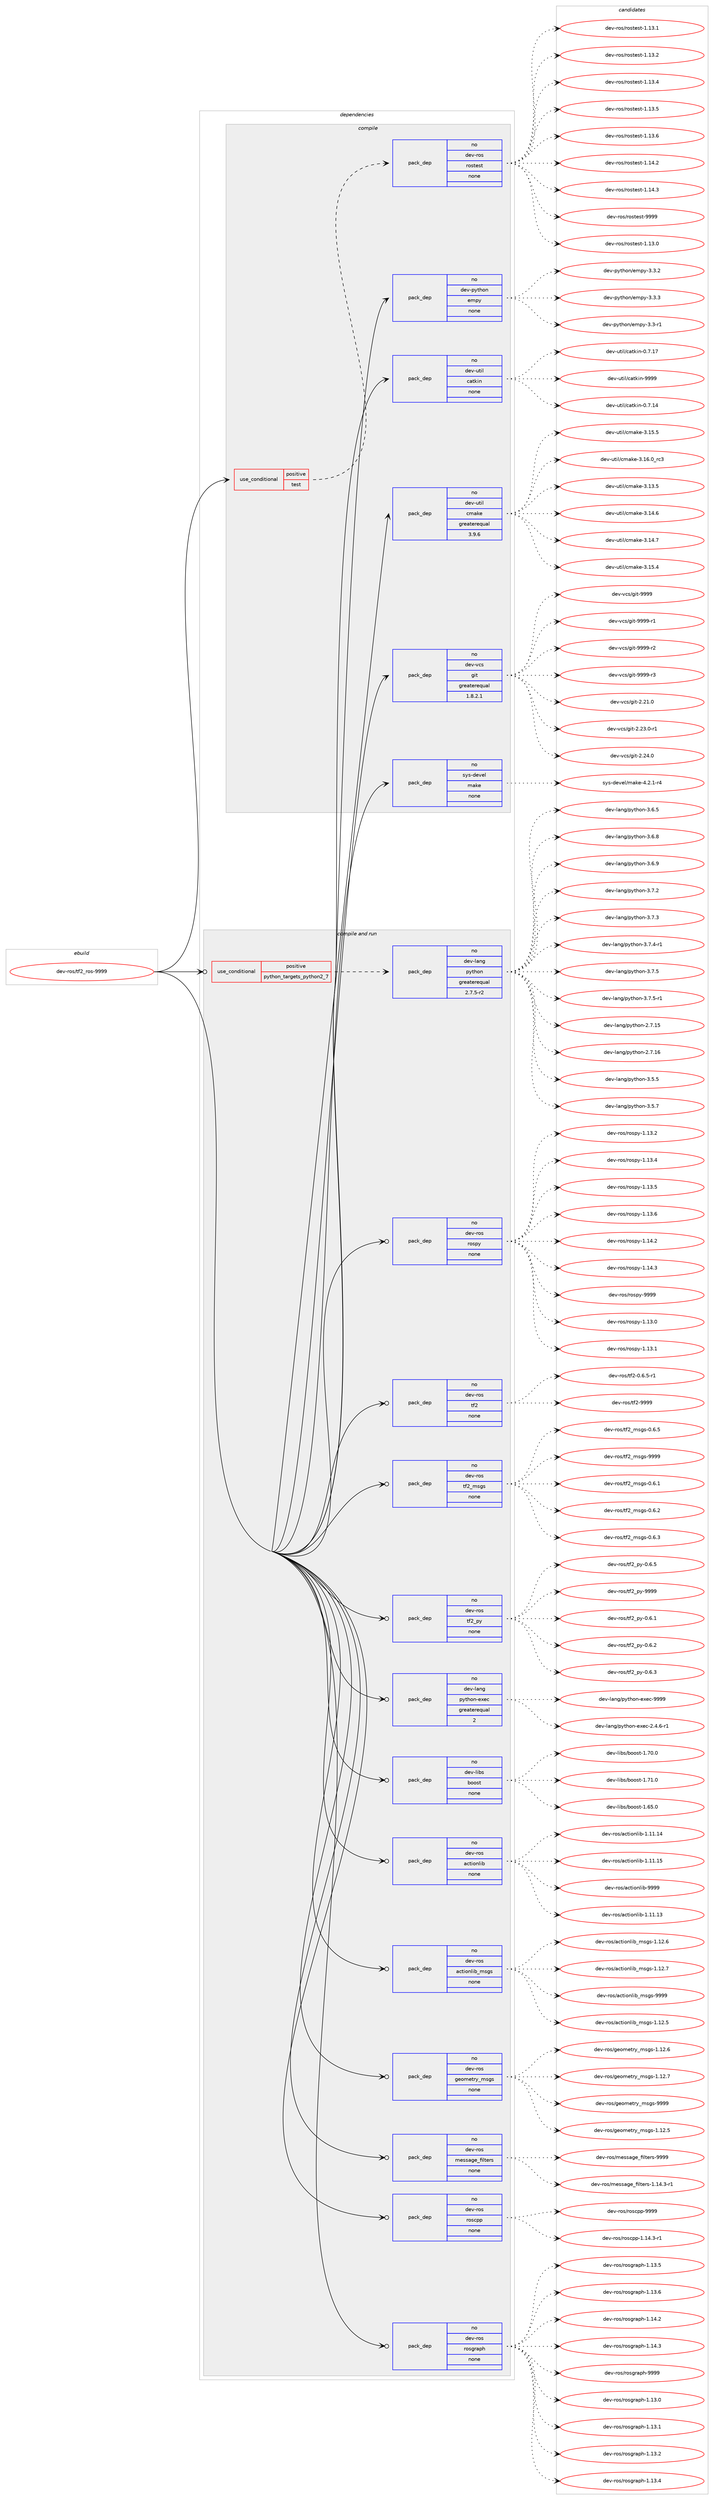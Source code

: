 digraph prolog {

# *************
# Graph options
# *************

newrank=true;
concentrate=true;
compound=true;
graph [rankdir=LR,fontname=Helvetica,fontsize=10,ranksep=1.5];#, ranksep=2.5, nodesep=0.2];
edge  [arrowhead=vee];
node  [fontname=Helvetica,fontsize=10];

# **********
# The ebuild
# **********

subgraph cluster_leftcol {
color=gray;
rank=same;
label=<<i>ebuild</i>>;
id [label="dev-ros/tf2_ros-9999", color=red, width=4, href="../dev-ros/tf2_ros-9999.svg"];
}

# ****************
# The dependencies
# ****************

subgraph cluster_midcol {
color=gray;
label=<<i>dependencies</i>>;
subgraph cluster_compile {
fillcolor="#eeeeee";
style=filled;
label=<<i>compile</i>>;
subgraph cond156284 {
dependency671403 [label=<<TABLE BORDER="0" CELLBORDER="1" CELLSPACING="0" CELLPADDING="4"><TR><TD ROWSPAN="3" CELLPADDING="10">use_conditional</TD></TR><TR><TD>positive</TD></TR><TR><TD>test</TD></TR></TABLE>>, shape=none, color=red];
subgraph pack503213 {
dependency671404 [label=<<TABLE BORDER="0" CELLBORDER="1" CELLSPACING="0" CELLPADDING="4" WIDTH="220"><TR><TD ROWSPAN="6" CELLPADDING="30">pack_dep</TD></TR><TR><TD WIDTH="110">no</TD></TR><TR><TD>dev-ros</TD></TR><TR><TD>rostest</TD></TR><TR><TD>none</TD></TR><TR><TD></TD></TR></TABLE>>, shape=none, color=blue];
}
dependency671403:e -> dependency671404:w [weight=20,style="dashed",arrowhead="vee"];
}
id:e -> dependency671403:w [weight=20,style="solid",arrowhead="vee"];
subgraph pack503214 {
dependency671405 [label=<<TABLE BORDER="0" CELLBORDER="1" CELLSPACING="0" CELLPADDING="4" WIDTH="220"><TR><TD ROWSPAN="6" CELLPADDING="30">pack_dep</TD></TR><TR><TD WIDTH="110">no</TD></TR><TR><TD>dev-python</TD></TR><TR><TD>empy</TD></TR><TR><TD>none</TD></TR><TR><TD></TD></TR></TABLE>>, shape=none, color=blue];
}
id:e -> dependency671405:w [weight=20,style="solid",arrowhead="vee"];
subgraph pack503215 {
dependency671406 [label=<<TABLE BORDER="0" CELLBORDER="1" CELLSPACING="0" CELLPADDING="4" WIDTH="220"><TR><TD ROWSPAN="6" CELLPADDING="30">pack_dep</TD></TR><TR><TD WIDTH="110">no</TD></TR><TR><TD>dev-util</TD></TR><TR><TD>catkin</TD></TR><TR><TD>none</TD></TR><TR><TD></TD></TR></TABLE>>, shape=none, color=blue];
}
id:e -> dependency671406:w [weight=20,style="solid",arrowhead="vee"];
subgraph pack503216 {
dependency671407 [label=<<TABLE BORDER="0" CELLBORDER="1" CELLSPACING="0" CELLPADDING="4" WIDTH="220"><TR><TD ROWSPAN="6" CELLPADDING="30">pack_dep</TD></TR><TR><TD WIDTH="110">no</TD></TR><TR><TD>dev-util</TD></TR><TR><TD>cmake</TD></TR><TR><TD>greaterequal</TD></TR><TR><TD>3.9.6</TD></TR></TABLE>>, shape=none, color=blue];
}
id:e -> dependency671407:w [weight=20,style="solid",arrowhead="vee"];
subgraph pack503217 {
dependency671408 [label=<<TABLE BORDER="0" CELLBORDER="1" CELLSPACING="0" CELLPADDING="4" WIDTH="220"><TR><TD ROWSPAN="6" CELLPADDING="30">pack_dep</TD></TR><TR><TD WIDTH="110">no</TD></TR><TR><TD>dev-vcs</TD></TR><TR><TD>git</TD></TR><TR><TD>greaterequal</TD></TR><TR><TD>1.8.2.1</TD></TR></TABLE>>, shape=none, color=blue];
}
id:e -> dependency671408:w [weight=20,style="solid",arrowhead="vee"];
subgraph pack503218 {
dependency671409 [label=<<TABLE BORDER="0" CELLBORDER="1" CELLSPACING="0" CELLPADDING="4" WIDTH="220"><TR><TD ROWSPAN="6" CELLPADDING="30">pack_dep</TD></TR><TR><TD WIDTH="110">no</TD></TR><TR><TD>sys-devel</TD></TR><TR><TD>make</TD></TR><TR><TD>none</TD></TR><TR><TD></TD></TR></TABLE>>, shape=none, color=blue];
}
id:e -> dependency671409:w [weight=20,style="solid",arrowhead="vee"];
}
subgraph cluster_compileandrun {
fillcolor="#eeeeee";
style=filled;
label=<<i>compile and run</i>>;
subgraph cond156285 {
dependency671410 [label=<<TABLE BORDER="0" CELLBORDER="1" CELLSPACING="0" CELLPADDING="4"><TR><TD ROWSPAN="3" CELLPADDING="10">use_conditional</TD></TR><TR><TD>positive</TD></TR><TR><TD>python_targets_python2_7</TD></TR></TABLE>>, shape=none, color=red];
subgraph pack503219 {
dependency671411 [label=<<TABLE BORDER="0" CELLBORDER="1" CELLSPACING="0" CELLPADDING="4" WIDTH="220"><TR><TD ROWSPAN="6" CELLPADDING="30">pack_dep</TD></TR><TR><TD WIDTH="110">no</TD></TR><TR><TD>dev-lang</TD></TR><TR><TD>python</TD></TR><TR><TD>greaterequal</TD></TR><TR><TD>2.7.5-r2</TD></TR></TABLE>>, shape=none, color=blue];
}
dependency671410:e -> dependency671411:w [weight=20,style="dashed",arrowhead="vee"];
}
id:e -> dependency671410:w [weight=20,style="solid",arrowhead="odotvee"];
subgraph pack503220 {
dependency671412 [label=<<TABLE BORDER="0" CELLBORDER="1" CELLSPACING="0" CELLPADDING="4" WIDTH="220"><TR><TD ROWSPAN="6" CELLPADDING="30">pack_dep</TD></TR><TR><TD WIDTH="110">no</TD></TR><TR><TD>dev-lang</TD></TR><TR><TD>python-exec</TD></TR><TR><TD>greaterequal</TD></TR><TR><TD>2</TD></TR></TABLE>>, shape=none, color=blue];
}
id:e -> dependency671412:w [weight=20,style="solid",arrowhead="odotvee"];
subgraph pack503221 {
dependency671413 [label=<<TABLE BORDER="0" CELLBORDER="1" CELLSPACING="0" CELLPADDING="4" WIDTH="220"><TR><TD ROWSPAN="6" CELLPADDING="30">pack_dep</TD></TR><TR><TD WIDTH="110">no</TD></TR><TR><TD>dev-libs</TD></TR><TR><TD>boost</TD></TR><TR><TD>none</TD></TR><TR><TD></TD></TR></TABLE>>, shape=none, color=blue];
}
id:e -> dependency671413:w [weight=20,style="solid",arrowhead="odotvee"];
subgraph pack503222 {
dependency671414 [label=<<TABLE BORDER="0" CELLBORDER="1" CELLSPACING="0" CELLPADDING="4" WIDTH="220"><TR><TD ROWSPAN="6" CELLPADDING="30">pack_dep</TD></TR><TR><TD WIDTH="110">no</TD></TR><TR><TD>dev-ros</TD></TR><TR><TD>actionlib</TD></TR><TR><TD>none</TD></TR><TR><TD></TD></TR></TABLE>>, shape=none, color=blue];
}
id:e -> dependency671414:w [weight=20,style="solid",arrowhead="odotvee"];
subgraph pack503223 {
dependency671415 [label=<<TABLE BORDER="0" CELLBORDER="1" CELLSPACING="0" CELLPADDING="4" WIDTH="220"><TR><TD ROWSPAN="6" CELLPADDING="30">pack_dep</TD></TR><TR><TD WIDTH="110">no</TD></TR><TR><TD>dev-ros</TD></TR><TR><TD>actionlib_msgs</TD></TR><TR><TD>none</TD></TR><TR><TD></TD></TR></TABLE>>, shape=none, color=blue];
}
id:e -> dependency671415:w [weight=20,style="solid",arrowhead="odotvee"];
subgraph pack503224 {
dependency671416 [label=<<TABLE BORDER="0" CELLBORDER="1" CELLSPACING="0" CELLPADDING="4" WIDTH="220"><TR><TD ROWSPAN="6" CELLPADDING="30">pack_dep</TD></TR><TR><TD WIDTH="110">no</TD></TR><TR><TD>dev-ros</TD></TR><TR><TD>geometry_msgs</TD></TR><TR><TD>none</TD></TR><TR><TD></TD></TR></TABLE>>, shape=none, color=blue];
}
id:e -> dependency671416:w [weight=20,style="solid",arrowhead="odotvee"];
subgraph pack503225 {
dependency671417 [label=<<TABLE BORDER="0" CELLBORDER="1" CELLSPACING="0" CELLPADDING="4" WIDTH="220"><TR><TD ROWSPAN="6" CELLPADDING="30">pack_dep</TD></TR><TR><TD WIDTH="110">no</TD></TR><TR><TD>dev-ros</TD></TR><TR><TD>message_filters</TD></TR><TR><TD>none</TD></TR><TR><TD></TD></TR></TABLE>>, shape=none, color=blue];
}
id:e -> dependency671417:w [weight=20,style="solid",arrowhead="odotvee"];
subgraph pack503226 {
dependency671418 [label=<<TABLE BORDER="0" CELLBORDER="1" CELLSPACING="0" CELLPADDING="4" WIDTH="220"><TR><TD ROWSPAN="6" CELLPADDING="30">pack_dep</TD></TR><TR><TD WIDTH="110">no</TD></TR><TR><TD>dev-ros</TD></TR><TR><TD>roscpp</TD></TR><TR><TD>none</TD></TR><TR><TD></TD></TR></TABLE>>, shape=none, color=blue];
}
id:e -> dependency671418:w [weight=20,style="solid",arrowhead="odotvee"];
subgraph pack503227 {
dependency671419 [label=<<TABLE BORDER="0" CELLBORDER="1" CELLSPACING="0" CELLPADDING="4" WIDTH="220"><TR><TD ROWSPAN="6" CELLPADDING="30">pack_dep</TD></TR><TR><TD WIDTH="110">no</TD></TR><TR><TD>dev-ros</TD></TR><TR><TD>rosgraph</TD></TR><TR><TD>none</TD></TR><TR><TD></TD></TR></TABLE>>, shape=none, color=blue];
}
id:e -> dependency671419:w [weight=20,style="solid",arrowhead="odotvee"];
subgraph pack503228 {
dependency671420 [label=<<TABLE BORDER="0" CELLBORDER="1" CELLSPACING="0" CELLPADDING="4" WIDTH="220"><TR><TD ROWSPAN="6" CELLPADDING="30">pack_dep</TD></TR><TR><TD WIDTH="110">no</TD></TR><TR><TD>dev-ros</TD></TR><TR><TD>rospy</TD></TR><TR><TD>none</TD></TR><TR><TD></TD></TR></TABLE>>, shape=none, color=blue];
}
id:e -> dependency671420:w [weight=20,style="solid",arrowhead="odotvee"];
subgraph pack503229 {
dependency671421 [label=<<TABLE BORDER="0" CELLBORDER="1" CELLSPACING="0" CELLPADDING="4" WIDTH="220"><TR><TD ROWSPAN="6" CELLPADDING="30">pack_dep</TD></TR><TR><TD WIDTH="110">no</TD></TR><TR><TD>dev-ros</TD></TR><TR><TD>tf2</TD></TR><TR><TD>none</TD></TR><TR><TD></TD></TR></TABLE>>, shape=none, color=blue];
}
id:e -> dependency671421:w [weight=20,style="solid",arrowhead="odotvee"];
subgraph pack503230 {
dependency671422 [label=<<TABLE BORDER="0" CELLBORDER="1" CELLSPACING="0" CELLPADDING="4" WIDTH="220"><TR><TD ROWSPAN="6" CELLPADDING="30">pack_dep</TD></TR><TR><TD WIDTH="110">no</TD></TR><TR><TD>dev-ros</TD></TR><TR><TD>tf2_msgs</TD></TR><TR><TD>none</TD></TR><TR><TD></TD></TR></TABLE>>, shape=none, color=blue];
}
id:e -> dependency671422:w [weight=20,style="solid",arrowhead="odotvee"];
subgraph pack503231 {
dependency671423 [label=<<TABLE BORDER="0" CELLBORDER="1" CELLSPACING="0" CELLPADDING="4" WIDTH="220"><TR><TD ROWSPAN="6" CELLPADDING="30">pack_dep</TD></TR><TR><TD WIDTH="110">no</TD></TR><TR><TD>dev-ros</TD></TR><TR><TD>tf2_py</TD></TR><TR><TD>none</TD></TR><TR><TD></TD></TR></TABLE>>, shape=none, color=blue];
}
id:e -> dependency671423:w [weight=20,style="solid",arrowhead="odotvee"];
}
subgraph cluster_run {
fillcolor="#eeeeee";
style=filled;
label=<<i>run</i>>;
}
}

# **************
# The candidates
# **************

subgraph cluster_choices {
rank=same;
color=gray;
label=<<i>candidates</i>>;

subgraph choice503213 {
color=black;
nodesep=1;
choice100101118451141111154711411111511610111511645494649514648 [label="dev-ros/rostest-1.13.0", color=red, width=4,href="../dev-ros/rostest-1.13.0.svg"];
choice100101118451141111154711411111511610111511645494649514649 [label="dev-ros/rostest-1.13.1", color=red, width=4,href="../dev-ros/rostest-1.13.1.svg"];
choice100101118451141111154711411111511610111511645494649514650 [label="dev-ros/rostest-1.13.2", color=red, width=4,href="../dev-ros/rostest-1.13.2.svg"];
choice100101118451141111154711411111511610111511645494649514652 [label="dev-ros/rostest-1.13.4", color=red, width=4,href="../dev-ros/rostest-1.13.4.svg"];
choice100101118451141111154711411111511610111511645494649514653 [label="dev-ros/rostest-1.13.5", color=red, width=4,href="../dev-ros/rostest-1.13.5.svg"];
choice100101118451141111154711411111511610111511645494649514654 [label="dev-ros/rostest-1.13.6", color=red, width=4,href="../dev-ros/rostest-1.13.6.svg"];
choice100101118451141111154711411111511610111511645494649524650 [label="dev-ros/rostest-1.14.2", color=red, width=4,href="../dev-ros/rostest-1.14.2.svg"];
choice100101118451141111154711411111511610111511645494649524651 [label="dev-ros/rostest-1.14.3", color=red, width=4,href="../dev-ros/rostest-1.14.3.svg"];
choice10010111845114111115471141111151161011151164557575757 [label="dev-ros/rostest-9999", color=red, width=4,href="../dev-ros/rostest-9999.svg"];
dependency671404:e -> choice100101118451141111154711411111511610111511645494649514648:w [style=dotted,weight="100"];
dependency671404:e -> choice100101118451141111154711411111511610111511645494649514649:w [style=dotted,weight="100"];
dependency671404:e -> choice100101118451141111154711411111511610111511645494649514650:w [style=dotted,weight="100"];
dependency671404:e -> choice100101118451141111154711411111511610111511645494649514652:w [style=dotted,weight="100"];
dependency671404:e -> choice100101118451141111154711411111511610111511645494649514653:w [style=dotted,weight="100"];
dependency671404:e -> choice100101118451141111154711411111511610111511645494649514654:w [style=dotted,weight="100"];
dependency671404:e -> choice100101118451141111154711411111511610111511645494649524650:w [style=dotted,weight="100"];
dependency671404:e -> choice100101118451141111154711411111511610111511645494649524651:w [style=dotted,weight="100"];
dependency671404:e -> choice10010111845114111115471141111151161011151164557575757:w [style=dotted,weight="100"];
}
subgraph choice503214 {
color=black;
nodesep=1;
choice1001011184511212111610411111047101109112121455146514511449 [label="dev-python/empy-3.3-r1", color=red, width=4,href="../dev-python/empy-3.3-r1.svg"];
choice1001011184511212111610411111047101109112121455146514650 [label="dev-python/empy-3.3.2", color=red, width=4,href="../dev-python/empy-3.3.2.svg"];
choice1001011184511212111610411111047101109112121455146514651 [label="dev-python/empy-3.3.3", color=red, width=4,href="../dev-python/empy-3.3.3.svg"];
dependency671405:e -> choice1001011184511212111610411111047101109112121455146514511449:w [style=dotted,weight="100"];
dependency671405:e -> choice1001011184511212111610411111047101109112121455146514650:w [style=dotted,weight="100"];
dependency671405:e -> choice1001011184511212111610411111047101109112121455146514651:w [style=dotted,weight="100"];
}
subgraph choice503215 {
color=black;
nodesep=1;
choice1001011184511711610510847999711610710511045484655464952 [label="dev-util/catkin-0.7.14", color=red, width=4,href="../dev-util/catkin-0.7.14.svg"];
choice1001011184511711610510847999711610710511045484655464955 [label="dev-util/catkin-0.7.17", color=red, width=4,href="../dev-util/catkin-0.7.17.svg"];
choice100101118451171161051084799971161071051104557575757 [label="dev-util/catkin-9999", color=red, width=4,href="../dev-util/catkin-9999.svg"];
dependency671406:e -> choice1001011184511711610510847999711610710511045484655464952:w [style=dotted,weight="100"];
dependency671406:e -> choice1001011184511711610510847999711610710511045484655464955:w [style=dotted,weight="100"];
dependency671406:e -> choice100101118451171161051084799971161071051104557575757:w [style=dotted,weight="100"];
}
subgraph choice503216 {
color=black;
nodesep=1;
choice1001011184511711610510847991099710710145514649514653 [label="dev-util/cmake-3.13.5", color=red, width=4,href="../dev-util/cmake-3.13.5.svg"];
choice1001011184511711610510847991099710710145514649524654 [label="dev-util/cmake-3.14.6", color=red, width=4,href="../dev-util/cmake-3.14.6.svg"];
choice1001011184511711610510847991099710710145514649524655 [label="dev-util/cmake-3.14.7", color=red, width=4,href="../dev-util/cmake-3.14.7.svg"];
choice1001011184511711610510847991099710710145514649534652 [label="dev-util/cmake-3.15.4", color=red, width=4,href="../dev-util/cmake-3.15.4.svg"];
choice1001011184511711610510847991099710710145514649534653 [label="dev-util/cmake-3.15.5", color=red, width=4,href="../dev-util/cmake-3.15.5.svg"];
choice1001011184511711610510847991099710710145514649544648951149951 [label="dev-util/cmake-3.16.0_rc3", color=red, width=4,href="../dev-util/cmake-3.16.0_rc3.svg"];
dependency671407:e -> choice1001011184511711610510847991099710710145514649514653:w [style=dotted,weight="100"];
dependency671407:e -> choice1001011184511711610510847991099710710145514649524654:w [style=dotted,weight="100"];
dependency671407:e -> choice1001011184511711610510847991099710710145514649524655:w [style=dotted,weight="100"];
dependency671407:e -> choice1001011184511711610510847991099710710145514649534652:w [style=dotted,weight="100"];
dependency671407:e -> choice1001011184511711610510847991099710710145514649534653:w [style=dotted,weight="100"];
dependency671407:e -> choice1001011184511711610510847991099710710145514649544648951149951:w [style=dotted,weight="100"];
}
subgraph choice503217 {
color=black;
nodesep=1;
choice10010111845118991154710310511645504650494648 [label="dev-vcs/git-2.21.0", color=red, width=4,href="../dev-vcs/git-2.21.0.svg"];
choice100101118451189911547103105116455046505146484511449 [label="dev-vcs/git-2.23.0-r1", color=red, width=4,href="../dev-vcs/git-2.23.0-r1.svg"];
choice10010111845118991154710310511645504650524648 [label="dev-vcs/git-2.24.0", color=red, width=4,href="../dev-vcs/git-2.24.0.svg"];
choice1001011184511899115471031051164557575757 [label="dev-vcs/git-9999", color=red, width=4,href="../dev-vcs/git-9999.svg"];
choice10010111845118991154710310511645575757574511449 [label="dev-vcs/git-9999-r1", color=red, width=4,href="../dev-vcs/git-9999-r1.svg"];
choice10010111845118991154710310511645575757574511450 [label="dev-vcs/git-9999-r2", color=red, width=4,href="../dev-vcs/git-9999-r2.svg"];
choice10010111845118991154710310511645575757574511451 [label="dev-vcs/git-9999-r3", color=red, width=4,href="../dev-vcs/git-9999-r3.svg"];
dependency671408:e -> choice10010111845118991154710310511645504650494648:w [style=dotted,weight="100"];
dependency671408:e -> choice100101118451189911547103105116455046505146484511449:w [style=dotted,weight="100"];
dependency671408:e -> choice10010111845118991154710310511645504650524648:w [style=dotted,weight="100"];
dependency671408:e -> choice1001011184511899115471031051164557575757:w [style=dotted,weight="100"];
dependency671408:e -> choice10010111845118991154710310511645575757574511449:w [style=dotted,weight="100"];
dependency671408:e -> choice10010111845118991154710310511645575757574511450:w [style=dotted,weight="100"];
dependency671408:e -> choice10010111845118991154710310511645575757574511451:w [style=dotted,weight="100"];
}
subgraph choice503218 {
color=black;
nodesep=1;
choice1151211154510010111810110847109971071014552465046494511452 [label="sys-devel/make-4.2.1-r4", color=red, width=4,href="../sys-devel/make-4.2.1-r4.svg"];
dependency671409:e -> choice1151211154510010111810110847109971071014552465046494511452:w [style=dotted,weight="100"];
}
subgraph choice503219 {
color=black;
nodesep=1;
choice10010111845108971101034711212111610411111045504655464953 [label="dev-lang/python-2.7.15", color=red, width=4,href="../dev-lang/python-2.7.15.svg"];
choice10010111845108971101034711212111610411111045504655464954 [label="dev-lang/python-2.7.16", color=red, width=4,href="../dev-lang/python-2.7.16.svg"];
choice100101118451089711010347112121116104111110455146534653 [label="dev-lang/python-3.5.5", color=red, width=4,href="../dev-lang/python-3.5.5.svg"];
choice100101118451089711010347112121116104111110455146534655 [label="dev-lang/python-3.5.7", color=red, width=4,href="../dev-lang/python-3.5.7.svg"];
choice100101118451089711010347112121116104111110455146544653 [label="dev-lang/python-3.6.5", color=red, width=4,href="../dev-lang/python-3.6.5.svg"];
choice100101118451089711010347112121116104111110455146544656 [label="dev-lang/python-3.6.8", color=red, width=4,href="../dev-lang/python-3.6.8.svg"];
choice100101118451089711010347112121116104111110455146544657 [label="dev-lang/python-3.6.9", color=red, width=4,href="../dev-lang/python-3.6.9.svg"];
choice100101118451089711010347112121116104111110455146554650 [label="dev-lang/python-3.7.2", color=red, width=4,href="../dev-lang/python-3.7.2.svg"];
choice100101118451089711010347112121116104111110455146554651 [label="dev-lang/python-3.7.3", color=red, width=4,href="../dev-lang/python-3.7.3.svg"];
choice1001011184510897110103471121211161041111104551465546524511449 [label="dev-lang/python-3.7.4-r1", color=red, width=4,href="../dev-lang/python-3.7.4-r1.svg"];
choice100101118451089711010347112121116104111110455146554653 [label="dev-lang/python-3.7.5", color=red, width=4,href="../dev-lang/python-3.7.5.svg"];
choice1001011184510897110103471121211161041111104551465546534511449 [label="dev-lang/python-3.7.5-r1", color=red, width=4,href="../dev-lang/python-3.7.5-r1.svg"];
dependency671411:e -> choice10010111845108971101034711212111610411111045504655464953:w [style=dotted,weight="100"];
dependency671411:e -> choice10010111845108971101034711212111610411111045504655464954:w [style=dotted,weight="100"];
dependency671411:e -> choice100101118451089711010347112121116104111110455146534653:w [style=dotted,weight="100"];
dependency671411:e -> choice100101118451089711010347112121116104111110455146534655:w [style=dotted,weight="100"];
dependency671411:e -> choice100101118451089711010347112121116104111110455146544653:w [style=dotted,weight="100"];
dependency671411:e -> choice100101118451089711010347112121116104111110455146544656:w [style=dotted,weight="100"];
dependency671411:e -> choice100101118451089711010347112121116104111110455146544657:w [style=dotted,weight="100"];
dependency671411:e -> choice100101118451089711010347112121116104111110455146554650:w [style=dotted,weight="100"];
dependency671411:e -> choice100101118451089711010347112121116104111110455146554651:w [style=dotted,weight="100"];
dependency671411:e -> choice1001011184510897110103471121211161041111104551465546524511449:w [style=dotted,weight="100"];
dependency671411:e -> choice100101118451089711010347112121116104111110455146554653:w [style=dotted,weight="100"];
dependency671411:e -> choice1001011184510897110103471121211161041111104551465546534511449:w [style=dotted,weight="100"];
}
subgraph choice503220 {
color=black;
nodesep=1;
choice10010111845108971101034711212111610411111045101120101994550465246544511449 [label="dev-lang/python-exec-2.4.6-r1", color=red, width=4,href="../dev-lang/python-exec-2.4.6-r1.svg"];
choice10010111845108971101034711212111610411111045101120101994557575757 [label="dev-lang/python-exec-9999", color=red, width=4,href="../dev-lang/python-exec-9999.svg"];
dependency671412:e -> choice10010111845108971101034711212111610411111045101120101994550465246544511449:w [style=dotted,weight="100"];
dependency671412:e -> choice10010111845108971101034711212111610411111045101120101994557575757:w [style=dotted,weight="100"];
}
subgraph choice503221 {
color=black;
nodesep=1;
choice1001011184510810598115479811111111511645494654534648 [label="dev-libs/boost-1.65.0", color=red, width=4,href="../dev-libs/boost-1.65.0.svg"];
choice1001011184510810598115479811111111511645494655484648 [label="dev-libs/boost-1.70.0", color=red, width=4,href="../dev-libs/boost-1.70.0.svg"];
choice1001011184510810598115479811111111511645494655494648 [label="dev-libs/boost-1.71.0", color=red, width=4,href="../dev-libs/boost-1.71.0.svg"];
dependency671413:e -> choice1001011184510810598115479811111111511645494654534648:w [style=dotted,weight="100"];
dependency671413:e -> choice1001011184510810598115479811111111511645494655484648:w [style=dotted,weight="100"];
dependency671413:e -> choice1001011184510810598115479811111111511645494655494648:w [style=dotted,weight="100"];
}
subgraph choice503222 {
color=black;
nodesep=1;
choice10010111845114111115479799116105111110108105984549464949464951 [label="dev-ros/actionlib-1.11.13", color=red, width=4,href="../dev-ros/actionlib-1.11.13.svg"];
choice10010111845114111115479799116105111110108105984549464949464952 [label="dev-ros/actionlib-1.11.14", color=red, width=4,href="../dev-ros/actionlib-1.11.14.svg"];
choice10010111845114111115479799116105111110108105984549464949464953 [label="dev-ros/actionlib-1.11.15", color=red, width=4,href="../dev-ros/actionlib-1.11.15.svg"];
choice10010111845114111115479799116105111110108105984557575757 [label="dev-ros/actionlib-9999", color=red, width=4,href="../dev-ros/actionlib-9999.svg"];
dependency671414:e -> choice10010111845114111115479799116105111110108105984549464949464951:w [style=dotted,weight="100"];
dependency671414:e -> choice10010111845114111115479799116105111110108105984549464949464952:w [style=dotted,weight="100"];
dependency671414:e -> choice10010111845114111115479799116105111110108105984549464949464953:w [style=dotted,weight="100"];
dependency671414:e -> choice10010111845114111115479799116105111110108105984557575757:w [style=dotted,weight="100"];
}
subgraph choice503223 {
color=black;
nodesep=1;
choice10010111845114111115479799116105111110108105989510911510311545494649504653 [label="dev-ros/actionlib_msgs-1.12.5", color=red, width=4,href="../dev-ros/actionlib_msgs-1.12.5.svg"];
choice10010111845114111115479799116105111110108105989510911510311545494649504654 [label="dev-ros/actionlib_msgs-1.12.6", color=red, width=4,href="../dev-ros/actionlib_msgs-1.12.6.svg"];
choice10010111845114111115479799116105111110108105989510911510311545494649504655 [label="dev-ros/actionlib_msgs-1.12.7", color=red, width=4,href="../dev-ros/actionlib_msgs-1.12.7.svg"];
choice1001011184511411111547979911610511111010810598951091151031154557575757 [label="dev-ros/actionlib_msgs-9999", color=red, width=4,href="../dev-ros/actionlib_msgs-9999.svg"];
dependency671415:e -> choice10010111845114111115479799116105111110108105989510911510311545494649504653:w [style=dotted,weight="100"];
dependency671415:e -> choice10010111845114111115479799116105111110108105989510911510311545494649504654:w [style=dotted,weight="100"];
dependency671415:e -> choice10010111845114111115479799116105111110108105989510911510311545494649504655:w [style=dotted,weight="100"];
dependency671415:e -> choice1001011184511411111547979911610511111010810598951091151031154557575757:w [style=dotted,weight="100"];
}
subgraph choice503224 {
color=black;
nodesep=1;
choice10010111845114111115471031011111091011161141219510911510311545494649504653 [label="dev-ros/geometry_msgs-1.12.5", color=red, width=4,href="../dev-ros/geometry_msgs-1.12.5.svg"];
choice10010111845114111115471031011111091011161141219510911510311545494649504654 [label="dev-ros/geometry_msgs-1.12.6", color=red, width=4,href="../dev-ros/geometry_msgs-1.12.6.svg"];
choice10010111845114111115471031011111091011161141219510911510311545494649504655 [label="dev-ros/geometry_msgs-1.12.7", color=red, width=4,href="../dev-ros/geometry_msgs-1.12.7.svg"];
choice1001011184511411111547103101111109101116114121951091151031154557575757 [label="dev-ros/geometry_msgs-9999", color=red, width=4,href="../dev-ros/geometry_msgs-9999.svg"];
dependency671416:e -> choice10010111845114111115471031011111091011161141219510911510311545494649504653:w [style=dotted,weight="100"];
dependency671416:e -> choice10010111845114111115471031011111091011161141219510911510311545494649504654:w [style=dotted,weight="100"];
dependency671416:e -> choice10010111845114111115471031011111091011161141219510911510311545494649504655:w [style=dotted,weight="100"];
dependency671416:e -> choice1001011184511411111547103101111109101116114121951091151031154557575757:w [style=dotted,weight="100"];
}
subgraph choice503225 {
color=black;
nodesep=1;
choice10010111845114111115471091011151159710310195102105108116101114115454946495246514511449 [label="dev-ros/message_filters-1.14.3-r1", color=red, width=4,href="../dev-ros/message_filters-1.14.3-r1.svg"];
choice100101118451141111154710910111511597103101951021051081161011141154557575757 [label="dev-ros/message_filters-9999", color=red, width=4,href="../dev-ros/message_filters-9999.svg"];
dependency671417:e -> choice10010111845114111115471091011151159710310195102105108116101114115454946495246514511449:w [style=dotted,weight="100"];
dependency671417:e -> choice100101118451141111154710910111511597103101951021051081161011141154557575757:w [style=dotted,weight="100"];
}
subgraph choice503226 {
color=black;
nodesep=1;
choice100101118451141111154711411111599112112454946495246514511449 [label="dev-ros/roscpp-1.14.3-r1", color=red, width=4,href="../dev-ros/roscpp-1.14.3-r1.svg"];
choice1001011184511411111547114111115991121124557575757 [label="dev-ros/roscpp-9999", color=red, width=4,href="../dev-ros/roscpp-9999.svg"];
dependency671418:e -> choice100101118451141111154711411111599112112454946495246514511449:w [style=dotted,weight="100"];
dependency671418:e -> choice1001011184511411111547114111115991121124557575757:w [style=dotted,weight="100"];
}
subgraph choice503227 {
color=black;
nodesep=1;
choice10010111845114111115471141111151031149711210445494649514648 [label="dev-ros/rosgraph-1.13.0", color=red, width=4,href="../dev-ros/rosgraph-1.13.0.svg"];
choice10010111845114111115471141111151031149711210445494649514649 [label="dev-ros/rosgraph-1.13.1", color=red, width=4,href="../dev-ros/rosgraph-1.13.1.svg"];
choice10010111845114111115471141111151031149711210445494649514650 [label="dev-ros/rosgraph-1.13.2", color=red, width=4,href="../dev-ros/rosgraph-1.13.2.svg"];
choice10010111845114111115471141111151031149711210445494649514652 [label="dev-ros/rosgraph-1.13.4", color=red, width=4,href="../dev-ros/rosgraph-1.13.4.svg"];
choice10010111845114111115471141111151031149711210445494649514653 [label="dev-ros/rosgraph-1.13.5", color=red, width=4,href="../dev-ros/rosgraph-1.13.5.svg"];
choice10010111845114111115471141111151031149711210445494649514654 [label="dev-ros/rosgraph-1.13.6", color=red, width=4,href="../dev-ros/rosgraph-1.13.6.svg"];
choice10010111845114111115471141111151031149711210445494649524650 [label="dev-ros/rosgraph-1.14.2", color=red, width=4,href="../dev-ros/rosgraph-1.14.2.svg"];
choice10010111845114111115471141111151031149711210445494649524651 [label="dev-ros/rosgraph-1.14.3", color=red, width=4,href="../dev-ros/rosgraph-1.14.3.svg"];
choice1001011184511411111547114111115103114971121044557575757 [label="dev-ros/rosgraph-9999", color=red, width=4,href="../dev-ros/rosgraph-9999.svg"];
dependency671419:e -> choice10010111845114111115471141111151031149711210445494649514648:w [style=dotted,weight="100"];
dependency671419:e -> choice10010111845114111115471141111151031149711210445494649514649:w [style=dotted,weight="100"];
dependency671419:e -> choice10010111845114111115471141111151031149711210445494649514650:w [style=dotted,weight="100"];
dependency671419:e -> choice10010111845114111115471141111151031149711210445494649514652:w [style=dotted,weight="100"];
dependency671419:e -> choice10010111845114111115471141111151031149711210445494649514653:w [style=dotted,weight="100"];
dependency671419:e -> choice10010111845114111115471141111151031149711210445494649514654:w [style=dotted,weight="100"];
dependency671419:e -> choice10010111845114111115471141111151031149711210445494649524650:w [style=dotted,weight="100"];
dependency671419:e -> choice10010111845114111115471141111151031149711210445494649524651:w [style=dotted,weight="100"];
dependency671419:e -> choice1001011184511411111547114111115103114971121044557575757:w [style=dotted,weight="100"];
}
subgraph choice503228 {
color=black;
nodesep=1;
choice100101118451141111154711411111511212145494649514648 [label="dev-ros/rospy-1.13.0", color=red, width=4,href="../dev-ros/rospy-1.13.0.svg"];
choice100101118451141111154711411111511212145494649514649 [label="dev-ros/rospy-1.13.1", color=red, width=4,href="../dev-ros/rospy-1.13.1.svg"];
choice100101118451141111154711411111511212145494649514650 [label="dev-ros/rospy-1.13.2", color=red, width=4,href="../dev-ros/rospy-1.13.2.svg"];
choice100101118451141111154711411111511212145494649514652 [label="dev-ros/rospy-1.13.4", color=red, width=4,href="../dev-ros/rospy-1.13.4.svg"];
choice100101118451141111154711411111511212145494649514653 [label="dev-ros/rospy-1.13.5", color=red, width=4,href="../dev-ros/rospy-1.13.5.svg"];
choice100101118451141111154711411111511212145494649514654 [label="dev-ros/rospy-1.13.6", color=red, width=4,href="../dev-ros/rospy-1.13.6.svg"];
choice100101118451141111154711411111511212145494649524650 [label="dev-ros/rospy-1.14.2", color=red, width=4,href="../dev-ros/rospy-1.14.2.svg"];
choice100101118451141111154711411111511212145494649524651 [label="dev-ros/rospy-1.14.3", color=red, width=4,href="../dev-ros/rospy-1.14.3.svg"];
choice10010111845114111115471141111151121214557575757 [label="dev-ros/rospy-9999", color=red, width=4,href="../dev-ros/rospy-9999.svg"];
dependency671420:e -> choice100101118451141111154711411111511212145494649514648:w [style=dotted,weight="100"];
dependency671420:e -> choice100101118451141111154711411111511212145494649514649:w [style=dotted,weight="100"];
dependency671420:e -> choice100101118451141111154711411111511212145494649514650:w [style=dotted,weight="100"];
dependency671420:e -> choice100101118451141111154711411111511212145494649514652:w [style=dotted,weight="100"];
dependency671420:e -> choice100101118451141111154711411111511212145494649514653:w [style=dotted,weight="100"];
dependency671420:e -> choice100101118451141111154711411111511212145494649514654:w [style=dotted,weight="100"];
dependency671420:e -> choice100101118451141111154711411111511212145494649524650:w [style=dotted,weight="100"];
dependency671420:e -> choice100101118451141111154711411111511212145494649524651:w [style=dotted,weight="100"];
dependency671420:e -> choice10010111845114111115471141111151121214557575757:w [style=dotted,weight="100"];
}
subgraph choice503229 {
color=black;
nodesep=1;
choice1001011184511411111547116102504548465446534511449 [label="dev-ros/tf2-0.6.5-r1", color=red, width=4,href="../dev-ros/tf2-0.6.5-r1.svg"];
choice1001011184511411111547116102504557575757 [label="dev-ros/tf2-9999", color=red, width=4,href="../dev-ros/tf2-9999.svg"];
dependency671421:e -> choice1001011184511411111547116102504548465446534511449:w [style=dotted,weight="100"];
dependency671421:e -> choice1001011184511411111547116102504557575757:w [style=dotted,weight="100"];
}
subgraph choice503230 {
color=black;
nodesep=1;
choice10010111845114111115471161025095109115103115454846544649 [label="dev-ros/tf2_msgs-0.6.1", color=red, width=4,href="../dev-ros/tf2_msgs-0.6.1.svg"];
choice10010111845114111115471161025095109115103115454846544650 [label="dev-ros/tf2_msgs-0.6.2", color=red, width=4,href="../dev-ros/tf2_msgs-0.6.2.svg"];
choice10010111845114111115471161025095109115103115454846544651 [label="dev-ros/tf2_msgs-0.6.3", color=red, width=4,href="../dev-ros/tf2_msgs-0.6.3.svg"];
choice10010111845114111115471161025095109115103115454846544653 [label="dev-ros/tf2_msgs-0.6.5", color=red, width=4,href="../dev-ros/tf2_msgs-0.6.5.svg"];
choice100101118451141111154711610250951091151031154557575757 [label="dev-ros/tf2_msgs-9999", color=red, width=4,href="../dev-ros/tf2_msgs-9999.svg"];
dependency671422:e -> choice10010111845114111115471161025095109115103115454846544649:w [style=dotted,weight="100"];
dependency671422:e -> choice10010111845114111115471161025095109115103115454846544650:w [style=dotted,weight="100"];
dependency671422:e -> choice10010111845114111115471161025095109115103115454846544651:w [style=dotted,weight="100"];
dependency671422:e -> choice10010111845114111115471161025095109115103115454846544653:w [style=dotted,weight="100"];
dependency671422:e -> choice100101118451141111154711610250951091151031154557575757:w [style=dotted,weight="100"];
}
subgraph choice503231 {
color=black;
nodesep=1;
choice10010111845114111115471161025095112121454846544649 [label="dev-ros/tf2_py-0.6.1", color=red, width=4,href="../dev-ros/tf2_py-0.6.1.svg"];
choice10010111845114111115471161025095112121454846544650 [label="dev-ros/tf2_py-0.6.2", color=red, width=4,href="../dev-ros/tf2_py-0.6.2.svg"];
choice10010111845114111115471161025095112121454846544651 [label="dev-ros/tf2_py-0.6.3", color=red, width=4,href="../dev-ros/tf2_py-0.6.3.svg"];
choice10010111845114111115471161025095112121454846544653 [label="dev-ros/tf2_py-0.6.5", color=red, width=4,href="../dev-ros/tf2_py-0.6.5.svg"];
choice100101118451141111154711610250951121214557575757 [label="dev-ros/tf2_py-9999", color=red, width=4,href="../dev-ros/tf2_py-9999.svg"];
dependency671423:e -> choice10010111845114111115471161025095112121454846544649:w [style=dotted,weight="100"];
dependency671423:e -> choice10010111845114111115471161025095112121454846544650:w [style=dotted,weight="100"];
dependency671423:e -> choice10010111845114111115471161025095112121454846544651:w [style=dotted,weight="100"];
dependency671423:e -> choice10010111845114111115471161025095112121454846544653:w [style=dotted,weight="100"];
dependency671423:e -> choice100101118451141111154711610250951121214557575757:w [style=dotted,weight="100"];
}
}

}

